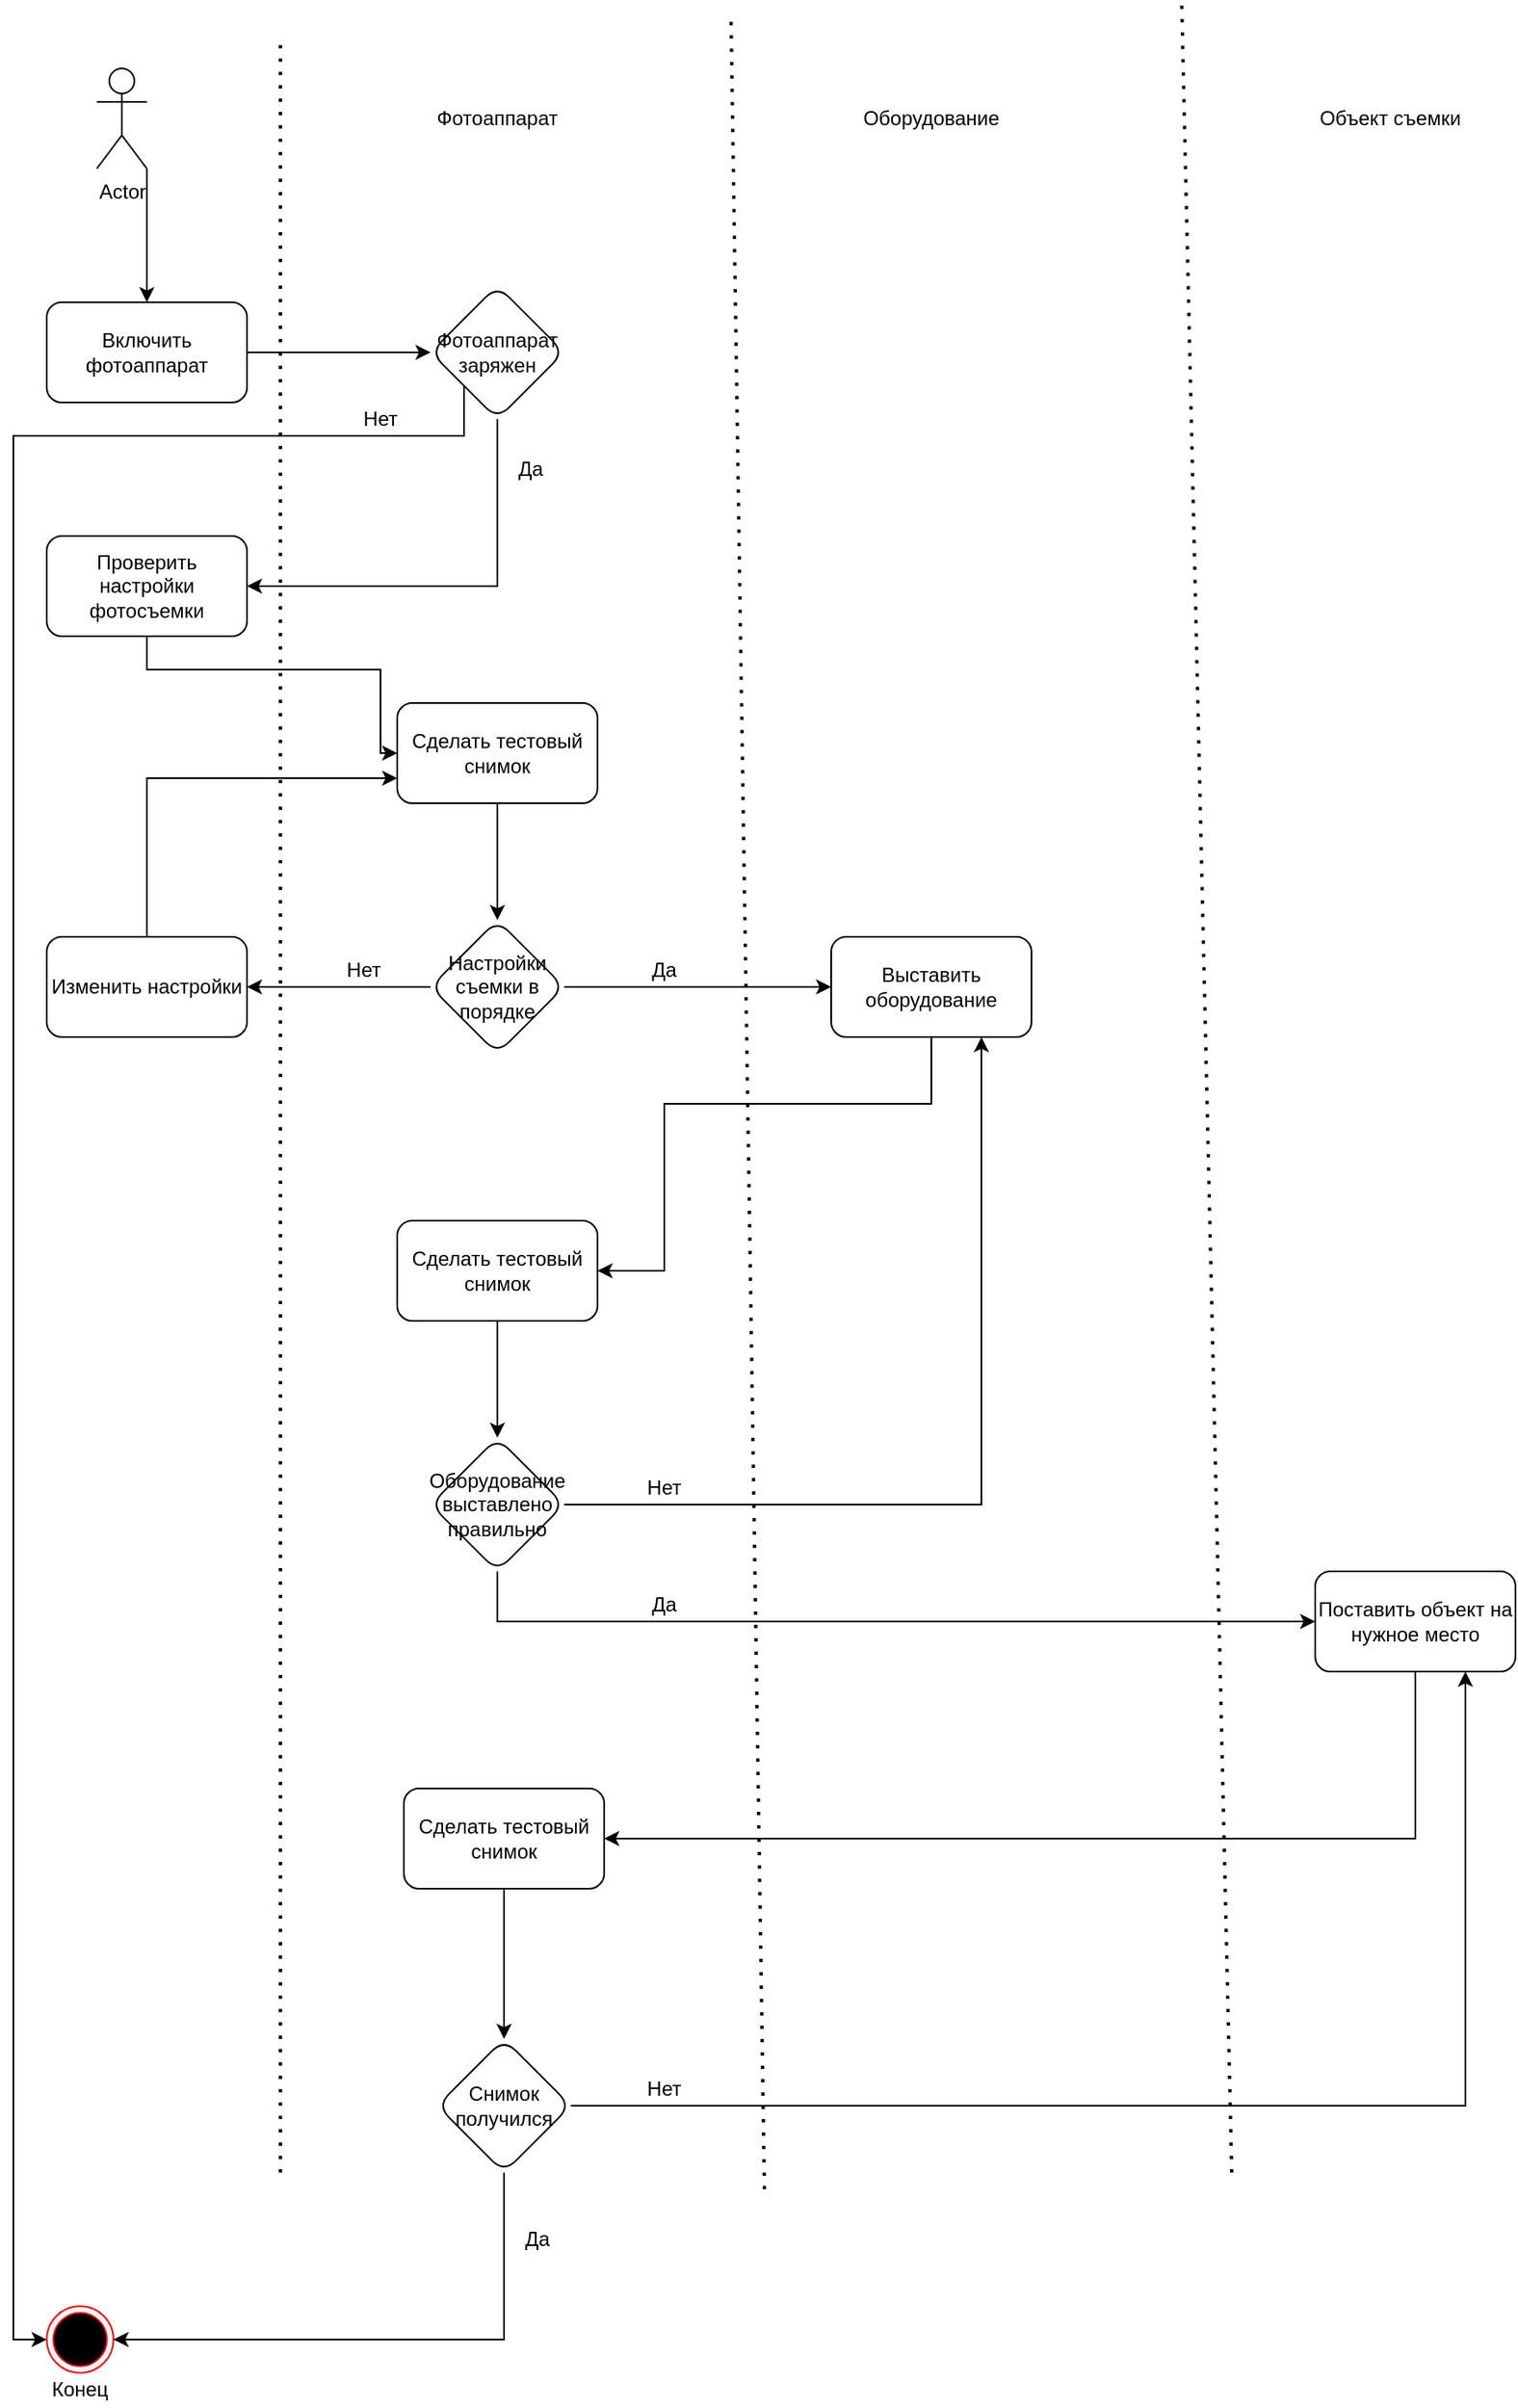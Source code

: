 <mxfile version="15.2.5" type="github">
  <diagram id="Rg-mKbz8_8ZVLP1hjY62" name="Page-1">
    <mxGraphModel dx="2370" dy="1323" grid="1" gridSize="10" guides="1" tooltips="1" connect="1" arrows="1" fold="1" page="1" pageScale="1" pageWidth="827" pageHeight="1169" math="0" shadow="0">
      <root>
        <mxCell id="0" />
        <mxCell id="1" parent="0" />
        <mxCell id="Q6WeUYieFbjheVexD12R-6" style="edgeStyle=orthogonalEdgeStyle;rounded=0;orthogonalLoop=1;jettySize=auto;html=1;exitX=1;exitY=1;exitDx=0;exitDy=0;exitPerimeter=0;" edge="1" parent="1" source="Q6WeUYieFbjheVexD12R-1" target="Q6WeUYieFbjheVexD12R-7">
          <mxGeometry relative="1" as="geometry">
            <mxPoint x="300" y="280" as="targetPoint" />
          </mxGeometry>
        </mxCell>
        <mxCell id="Q6WeUYieFbjheVexD12R-1" value="Actor" style="shape=umlActor;verticalLabelPosition=bottom;verticalAlign=top;html=1;outlineConnect=0;" vertex="1" parent="1">
          <mxGeometry x="110" y="100" width="30" height="60" as="geometry" />
        </mxCell>
        <mxCell id="Q6WeUYieFbjheVexD12R-4" value="" style="endArrow=none;dashed=1;html=1;dashPattern=1 3;strokeWidth=2;" edge="1" parent="1">
          <mxGeometry width="50" height="50" relative="1" as="geometry">
            <mxPoint x="510" y="1370" as="sourcePoint" />
            <mxPoint x="490" y="70" as="targetPoint" />
          </mxGeometry>
        </mxCell>
        <mxCell id="Q6WeUYieFbjheVexD12R-5" value="" style="endArrow=none;dashed=1;html=1;dashPattern=1 3;strokeWidth=2;" edge="1" parent="1">
          <mxGeometry width="50" height="50" relative="1" as="geometry">
            <mxPoint x="220" y="1360" as="sourcePoint" />
            <mxPoint x="220" y="80" as="targetPoint" />
          </mxGeometry>
        </mxCell>
        <mxCell id="Q6WeUYieFbjheVexD12R-11" value="" style="edgeStyle=orthogonalEdgeStyle;rounded=0;orthogonalLoop=1;jettySize=auto;html=1;" edge="1" parent="1" source="Q6WeUYieFbjheVexD12R-7" target="Q6WeUYieFbjheVexD12R-10">
          <mxGeometry relative="1" as="geometry" />
        </mxCell>
        <mxCell id="Q6WeUYieFbjheVexD12R-7" value="Включить фотоаппарат" style="rounded=1;whiteSpace=wrap;html=1;" vertex="1" parent="1">
          <mxGeometry x="80" y="240" width="120" height="60" as="geometry" />
        </mxCell>
        <mxCell id="Q6WeUYieFbjheVexD12R-8" value="Фотоаппарат" style="text;html=1;strokeColor=none;fillColor=none;align=center;verticalAlign=middle;whiteSpace=wrap;rounded=0;" vertex="1" parent="1">
          <mxGeometry x="330" y="120" width="40" height="20" as="geometry" />
        </mxCell>
        <mxCell id="Q6WeUYieFbjheVexD12R-9" value="Оборудование" style="text;html=1;strokeColor=none;fillColor=none;align=center;verticalAlign=middle;whiteSpace=wrap;rounded=0;" vertex="1" parent="1">
          <mxGeometry x="590" y="120" width="40" height="20" as="geometry" />
        </mxCell>
        <mxCell id="Q6WeUYieFbjheVexD12R-13" value="" style="edgeStyle=orthogonalEdgeStyle;rounded=0;orthogonalLoop=1;jettySize=auto;html=1;" edge="1" parent="1" source="Q6WeUYieFbjheVexD12R-10" target="Q6WeUYieFbjheVexD12R-12">
          <mxGeometry relative="1" as="geometry">
            <Array as="points">
              <mxPoint x="350" y="410" />
            </Array>
          </mxGeometry>
        </mxCell>
        <mxCell id="Q6WeUYieFbjheVexD12R-17" style="edgeStyle=orthogonalEdgeStyle;rounded=0;orthogonalLoop=1;jettySize=auto;html=1;exitX=0;exitY=1;exitDx=0;exitDy=0;entryX=0;entryY=0.5;entryDx=0;entryDy=0;" edge="1" parent="1" source="Q6WeUYieFbjheVexD12R-10" target="Q6WeUYieFbjheVexD12R-18">
          <mxGeometry relative="1" as="geometry">
            <mxPoint x="30" y="370" as="targetPoint" />
            <Array as="points">
              <mxPoint x="330" y="320" />
              <mxPoint x="60" y="320" />
              <mxPoint x="60" y="1460" />
            </Array>
          </mxGeometry>
        </mxCell>
        <mxCell id="Q6WeUYieFbjheVexD12R-10" value="Фотоаппарат заряжен" style="rhombus;whiteSpace=wrap;html=1;rounded=1;" vertex="1" parent="1">
          <mxGeometry x="310" y="230" width="80" height="80" as="geometry" />
        </mxCell>
        <mxCell id="Q6WeUYieFbjheVexD12R-16" value="" style="edgeStyle=orthogonalEdgeStyle;rounded=0;orthogonalLoop=1;jettySize=auto;html=1;entryX=0;entryY=0.5;entryDx=0;entryDy=0;" edge="1" parent="1" source="Q6WeUYieFbjheVexD12R-12" target="Q6WeUYieFbjheVexD12R-21">
          <mxGeometry relative="1" as="geometry">
            <mxPoint x="310" y="510" as="targetPoint" />
            <Array as="points">
              <mxPoint x="140" y="460" />
              <mxPoint x="280" y="460" />
              <mxPoint x="280" y="510" />
            </Array>
          </mxGeometry>
        </mxCell>
        <mxCell id="Q6WeUYieFbjheVexD12R-12" value="Проверить настройки фотосъемки" style="whiteSpace=wrap;html=1;rounded=1;" vertex="1" parent="1">
          <mxGeometry x="80" y="380" width="120" height="60" as="geometry" />
        </mxCell>
        <mxCell id="Q6WeUYieFbjheVexD12R-14" value="Да" style="text;html=1;strokeColor=none;fillColor=none;align=center;verticalAlign=middle;whiteSpace=wrap;rounded=0;" vertex="1" parent="1">
          <mxGeometry x="350" y="330" width="40" height="20" as="geometry" />
        </mxCell>
        <mxCell id="Q6WeUYieFbjheVexD12R-18" value="" style="ellipse;html=1;shape=endState;fillColor=#000000;strokeColor=#ff0000;" vertex="1" parent="1">
          <mxGeometry x="80" y="1440" width="40" height="40" as="geometry" />
        </mxCell>
        <mxCell id="Q6WeUYieFbjheVexD12R-19" value="Конец" style="text;html=1;strokeColor=none;fillColor=none;align=center;verticalAlign=middle;whiteSpace=wrap;rounded=0;" vertex="1" parent="1">
          <mxGeometry x="80" y="1480" width="40" height="20" as="geometry" />
        </mxCell>
        <mxCell id="Q6WeUYieFbjheVexD12R-20" value="Нет" style="text;html=1;strokeColor=none;fillColor=none;align=center;verticalAlign=middle;whiteSpace=wrap;rounded=0;" vertex="1" parent="1">
          <mxGeometry x="260" y="300" width="40" height="20" as="geometry" />
        </mxCell>
        <mxCell id="Q6WeUYieFbjheVexD12R-23" value="" style="edgeStyle=orthogonalEdgeStyle;rounded=0;orthogonalLoop=1;jettySize=auto;html=1;" edge="1" parent="1" source="Q6WeUYieFbjheVexD12R-21" target="Q6WeUYieFbjheVexD12R-22">
          <mxGeometry relative="1" as="geometry" />
        </mxCell>
        <mxCell id="Q6WeUYieFbjheVexD12R-21" value="Сделать тестовый снимок" style="rounded=1;whiteSpace=wrap;html=1;" vertex="1" parent="1">
          <mxGeometry x="290" y="480" width="120" height="60" as="geometry" />
        </mxCell>
        <mxCell id="Q6WeUYieFbjheVexD12R-25" value="" style="edgeStyle=orthogonalEdgeStyle;rounded=0;orthogonalLoop=1;jettySize=auto;html=1;" edge="1" parent="1" source="Q6WeUYieFbjheVexD12R-22" target="Q6WeUYieFbjheVexD12R-24">
          <mxGeometry relative="1" as="geometry" />
        </mxCell>
        <mxCell id="Q6WeUYieFbjheVexD12R-29" value="" style="edgeStyle=orthogonalEdgeStyle;rounded=0;orthogonalLoop=1;jettySize=auto;html=1;" edge="1" parent="1" source="Q6WeUYieFbjheVexD12R-22" target="Q6WeUYieFbjheVexD12R-28">
          <mxGeometry relative="1" as="geometry" />
        </mxCell>
        <mxCell id="Q6WeUYieFbjheVexD12R-22" value="Настройки съемки в порядке" style="rhombus;whiteSpace=wrap;html=1;rounded=1;" vertex="1" parent="1">
          <mxGeometry x="310" y="610" width="80" height="80" as="geometry" />
        </mxCell>
        <mxCell id="Q6WeUYieFbjheVexD12R-27" style="edgeStyle=orthogonalEdgeStyle;rounded=0;orthogonalLoop=1;jettySize=auto;html=1;exitX=0.5;exitY=0;exitDx=0;exitDy=0;entryX=0;entryY=0.75;entryDx=0;entryDy=0;" edge="1" parent="1" source="Q6WeUYieFbjheVexD12R-24" target="Q6WeUYieFbjheVexD12R-21">
          <mxGeometry relative="1" as="geometry" />
        </mxCell>
        <mxCell id="Q6WeUYieFbjheVexD12R-24" value="Изменить настройки" style="whiteSpace=wrap;html=1;rounded=1;" vertex="1" parent="1">
          <mxGeometry x="80" y="620" width="120" height="60" as="geometry" />
        </mxCell>
        <mxCell id="Q6WeUYieFbjheVexD12R-26" value="Нет" style="text;html=1;strokeColor=none;fillColor=none;align=center;verticalAlign=middle;whiteSpace=wrap;rounded=0;" vertex="1" parent="1">
          <mxGeometry x="250" y="630" width="40" height="20" as="geometry" />
        </mxCell>
        <mxCell id="Q6WeUYieFbjheVexD12R-34" value="" style="edgeStyle=orthogonalEdgeStyle;rounded=0;orthogonalLoop=1;jettySize=auto;html=1;" edge="1" parent="1" source="Q6WeUYieFbjheVexD12R-28" target="Q6WeUYieFbjheVexD12R-33">
          <mxGeometry relative="1" as="geometry">
            <Array as="points">
              <mxPoint x="610" y="720" />
              <mxPoint x="450" y="720" />
              <mxPoint x="450" y="820" />
            </Array>
          </mxGeometry>
        </mxCell>
        <mxCell id="Q6WeUYieFbjheVexD12R-28" value="Выставить оборудование" style="whiteSpace=wrap;html=1;rounded=1;" vertex="1" parent="1">
          <mxGeometry x="550" y="620" width="120" height="60" as="geometry" />
        </mxCell>
        <mxCell id="Q6WeUYieFbjheVexD12R-30" value="Да" style="text;html=1;strokeColor=none;fillColor=none;align=center;verticalAlign=middle;whiteSpace=wrap;rounded=0;" vertex="1" parent="1">
          <mxGeometry x="430" y="630" width="40" height="20" as="geometry" />
        </mxCell>
        <mxCell id="Q6WeUYieFbjheVexD12R-36" value="" style="edgeStyle=orthogonalEdgeStyle;rounded=0;orthogonalLoop=1;jettySize=auto;html=1;" edge="1" parent="1" source="Q6WeUYieFbjheVexD12R-33" target="Q6WeUYieFbjheVexD12R-35">
          <mxGeometry relative="1" as="geometry" />
        </mxCell>
        <mxCell id="Q6WeUYieFbjheVexD12R-33" value="&lt;span&gt;Сделать тестовый снимок&lt;/span&gt;" style="whiteSpace=wrap;html=1;rounded=1;" vertex="1" parent="1">
          <mxGeometry x="290" y="790" width="120" height="60" as="geometry" />
        </mxCell>
        <mxCell id="Q6WeUYieFbjheVexD12R-37" style="edgeStyle=orthogonalEdgeStyle;rounded=0;orthogonalLoop=1;jettySize=auto;html=1;exitX=1;exitY=0.5;exitDx=0;exitDy=0;entryX=0.75;entryY=1;entryDx=0;entryDy=0;" edge="1" parent="1" source="Q6WeUYieFbjheVexD12R-35" target="Q6WeUYieFbjheVexD12R-28">
          <mxGeometry relative="1" as="geometry" />
        </mxCell>
        <mxCell id="Q6WeUYieFbjheVexD12R-42" value="" style="edgeStyle=orthogonalEdgeStyle;rounded=0;orthogonalLoop=1;jettySize=auto;html=1;" edge="1" parent="1" source="Q6WeUYieFbjheVexD12R-35" target="Q6WeUYieFbjheVexD12R-41">
          <mxGeometry relative="1" as="geometry">
            <Array as="points">
              <mxPoint x="350" y="1030" />
            </Array>
          </mxGeometry>
        </mxCell>
        <mxCell id="Q6WeUYieFbjheVexD12R-35" value="Оборудование выставлено правильно" style="rhombus;whiteSpace=wrap;html=1;rounded=1;" vertex="1" parent="1">
          <mxGeometry x="310" y="920" width="80" height="80" as="geometry" />
        </mxCell>
        <mxCell id="Q6WeUYieFbjheVexD12R-38" value="Нет" style="text;html=1;strokeColor=none;fillColor=none;align=center;verticalAlign=middle;whiteSpace=wrap;rounded=0;" vertex="1" parent="1">
          <mxGeometry x="430" y="940" width="40" height="20" as="geometry" />
        </mxCell>
        <mxCell id="Q6WeUYieFbjheVexD12R-39" value="Объект съемки" style="text;html=1;strokeColor=none;fillColor=none;align=center;verticalAlign=middle;whiteSpace=wrap;rounded=0;" vertex="1" parent="1">
          <mxGeometry x="840" y="120" width="90" height="20" as="geometry" />
        </mxCell>
        <mxCell id="Q6WeUYieFbjheVexD12R-40" value="" style="endArrow=none;dashed=1;html=1;dashPattern=1 3;strokeWidth=2;" edge="1" parent="1">
          <mxGeometry width="50" height="50" relative="1" as="geometry">
            <mxPoint x="790" y="1360" as="sourcePoint" />
            <mxPoint x="760" y="60" as="targetPoint" />
          </mxGeometry>
        </mxCell>
        <mxCell id="Q6WeUYieFbjheVexD12R-45" value="" style="edgeStyle=orthogonalEdgeStyle;rounded=0;orthogonalLoop=1;jettySize=auto;html=1;entryX=1;entryY=0.5;entryDx=0;entryDy=0;" edge="1" parent="1" source="Q6WeUYieFbjheVexD12R-41" target="Q6WeUYieFbjheVexD12R-44">
          <mxGeometry relative="1" as="geometry">
            <Array as="points">
              <mxPoint x="900" y="1160" />
            </Array>
          </mxGeometry>
        </mxCell>
        <mxCell id="Q6WeUYieFbjheVexD12R-41" value="Поставить объект на нужное место" style="whiteSpace=wrap;html=1;rounded=1;" vertex="1" parent="1">
          <mxGeometry x="840" y="1000" width="120" height="60" as="geometry" />
        </mxCell>
        <mxCell id="Q6WeUYieFbjheVexD12R-43" value="Да" style="text;html=1;strokeColor=none;fillColor=none;align=center;verticalAlign=middle;whiteSpace=wrap;rounded=0;" vertex="1" parent="1">
          <mxGeometry x="430" y="1010" width="40" height="20" as="geometry" />
        </mxCell>
        <mxCell id="Q6WeUYieFbjheVexD12R-47" value="" style="edgeStyle=orthogonalEdgeStyle;rounded=0;orthogonalLoop=1;jettySize=auto;html=1;" edge="1" parent="1" source="Q6WeUYieFbjheVexD12R-44" target="Q6WeUYieFbjheVexD12R-46">
          <mxGeometry relative="1" as="geometry" />
        </mxCell>
        <mxCell id="Q6WeUYieFbjheVexD12R-44" value="Сделать тестовый снимок" style="whiteSpace=wrap;html=1;rounded=1;" vertex="1" parent="1">
          <mxGeometry x="294" y="1130" width="120" height="60" as="geometry" />
        </mxCell>
        <mxCell id="Q6WeUYieFbjheVexD12R-48" style="edgeStyle=orthogonalEdgeStyle;rounded=0;orthogonalLoop=1;jettySize=auto;html=1;exitX=0.5;exitY=1;exitDx=0;exitDy=0;entryX=1;entryY=0.5;entryDx=0;entryDy=0;" edge="1" parent="1" source="Q6WeUYieFbjheVexD12R-46" target="Q6WeUYieFbjheVexD12R-18">
          <mxGeometry relative="1" as="geometry" />
        </mxCell>
        <mxCell id="Q6WeUYieFbjheVexD12R-50" style="edgeStyle=orthogonalEdgeStyle;rounded=0;orthogonalLoop=1;jettySize=auto;html=1;exitX=1;exitY=0.5;exitDx=0;exitDy=0;entryX=0.75;entryY=1;entryDx=0;entryDy=0;" edge="1" parent="1" source="Q6WeUYieFbjheVexD12R-46" target="Q6WeUYieFbjheVexD12R-41">
          <mxGeometry relative="1" as="geometry" />
        </mxCell>
        <mxCell id="Q6WeUYieFbjheVexD12R-46" value="Снимок получился" style="rhombus;whiteSpace=wrap;html=1;rounded=1;" vertex="1" parent="1">
          <mxGeometry x="314" y="1280" width="80" height="80" as="geometry" />
        </mxCell>
        <mxCell id="Q6WeUYieFbjheVexD12R-49" value="Да" style="text;html=1;strokeColor=none;fillColor=none;align=center;verticalAlign=middle;whiteSpace=wrap;rounded=0;" vertex="1" parent="1">
          <mxGeometry x="354" y="1390" width="40" height="20" as="geometry" />
        </mxCell>
        <mxCell id="Q6WeUYieFbjheVexD12R-51" value="Нет" style="text;html=1;strokeColor=none;fillColor=none;align=center;verticalAlign=middle;whiteSpace=wrap;rounded=0;" vertex="1" parent="1">
          <mxGeometry x="430" y="1300" width="40" height="20" as="geometry" />
        </mxCell>
      </root>
    </mxGraphModel>
  </diagram>
</mxfile>
